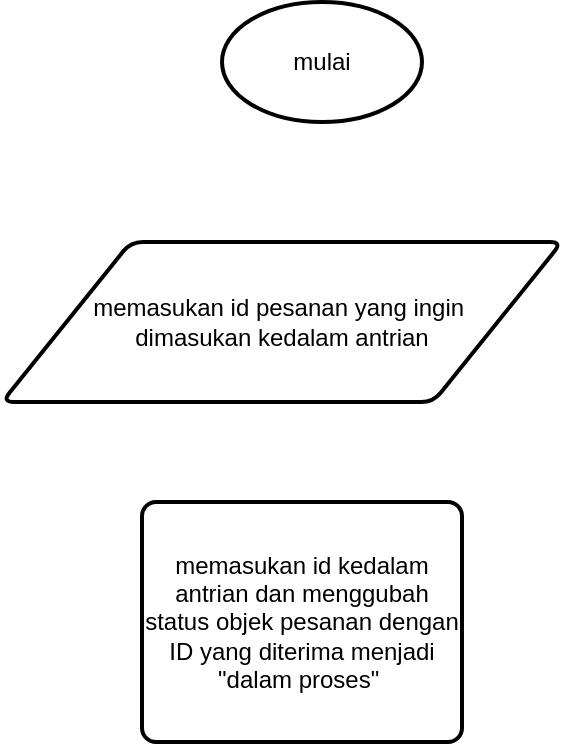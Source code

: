 <mxfile version="24.7.17">
  <diagram name="Halaman-1" id="aCdSIoyGZyg0aapa_b-c">
    <mxGraphModel dx="794" dy="420" grid="1" gridSize="10" guides="1" tooltips="1" connect="1" arrows="1" fold="1" page="1" pageScale="1" pageWidth="850" pageHeight="1100" math="0" shadow="0">
      <root>
        <mxCell id="0" />
        <mxCell id="1" parent="0" />
        <mxCell id="twHCCxjceD1nfkposxcJ-1" value="mulai" style="strokeWidth=2;html=1;shape=mxgraph.flowchart.start_1;whiteSpace=wrap;" vertex="1" parent="1">
          <mxGeometry x="360" y="190" width="100" height="60" as="geometry" />
        </mxCell>
        <mxCell id="twHCCxjceD1nfkposxcJ-2" value="memasukan id pesanan yang ingin&amp;nbsp;&lt;div&gt;dimasukan kedalam antrian&lt;/div&gt;" style="shape=parallelogram;html=1;strokeWidth=2;perimeter=parallelogramPerimeter;whiteSpace=wrap;rounded=1;arcSize=12;size=0.23;" vertex="1" parent="1">
          <mxGeometry x="250" y="310" width="280" height="80" as="geometry" />
        </mxCell>
        <mxCell id="twHCCxjceD1nfkposxcJ-3" value="memasukan id kedalam antrian dan menggubah status objek pesanan dengan ID yang diterima menjadi &quot;dalam proses&quot;&amp;nbsp;" style="rounded=1;whiteSpace=wrap;html=1;absoluteArcSize=1;arcSize=14;strokeWidth=2;" vertex="1" parent="1">
          <mxGeometry x="320" y="440" width="160" height="120" as="geometry" />
        </mxCell>
      </root>
    </mxGraphModel>
  </diagram>
</mxfile>
